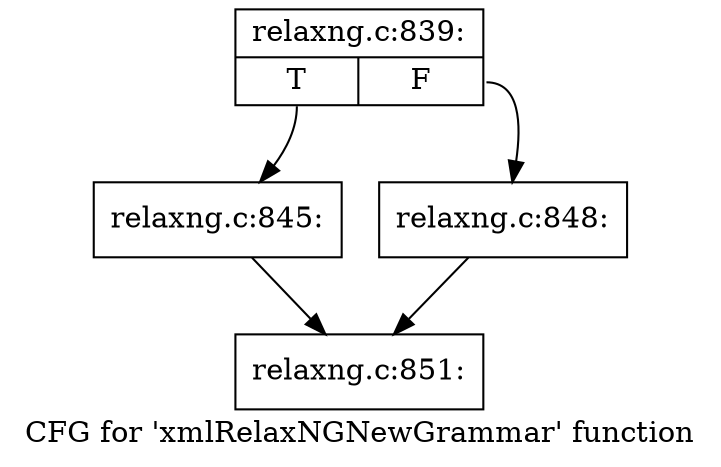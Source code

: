 digraph "CFG for 'xmlRelaxNGNewGrammar' function" {
	label="CFG for 'xmlRelaxNGNewGrammar' function";

	Node0x3d3f8c0 [shape=record,label="{relaxng.c:839:|{<s0>T|<s1>F}}"];
	Node0x3d3f8c0:s0 -> Node0x3bf3a90;
	Node0x3d3f8c0:s1 -> Node0x3bf3ae0;
	Node0x3bf3a90 [shape=record,label="{relaxng.c:845:}"];
	Node0x3bf3a90 -> Node0x3c35640;
	Node0x3bf3ae0 [shape=record,label="{relaxng.c:848:}"];
	Node0x3bf3ae0 -> Node0x3c35640;
	Node0x3c35640 [shape=record,label="{relaxng.c:851:}"];
}
